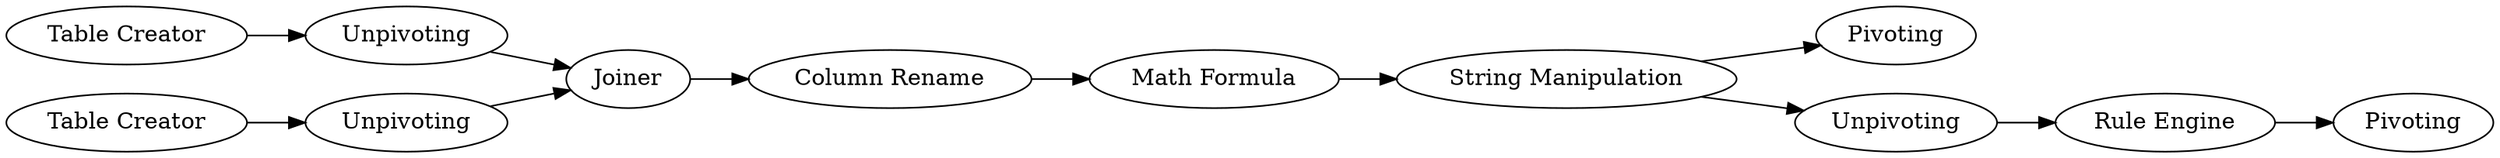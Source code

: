digraph {
	4 [label=Joiner]
	5 [label="Table Creator"]
	6 [label="Table Creator"]
	7 [label="Math Formula"]
	12 [label=Unpivoting]
	13 [label=Unpivoting]
	14 [label="String Manipulation"]
	15 [label=Pivoting]
	16 [label=Unpivoting]
	17 [label="Column Rename"]
	18 [label="Rule Engine"]
	19 [label=Pivoting]
	4 -> 17
	5 -> 12
	6 -> 13
	7 -> 14
	12 -> 4
	13 -> 4
	14 -> 15
	14 -> 16
	16 -> 18
	17 -> 7
	18 -> 19
	rankdir=LR
}
